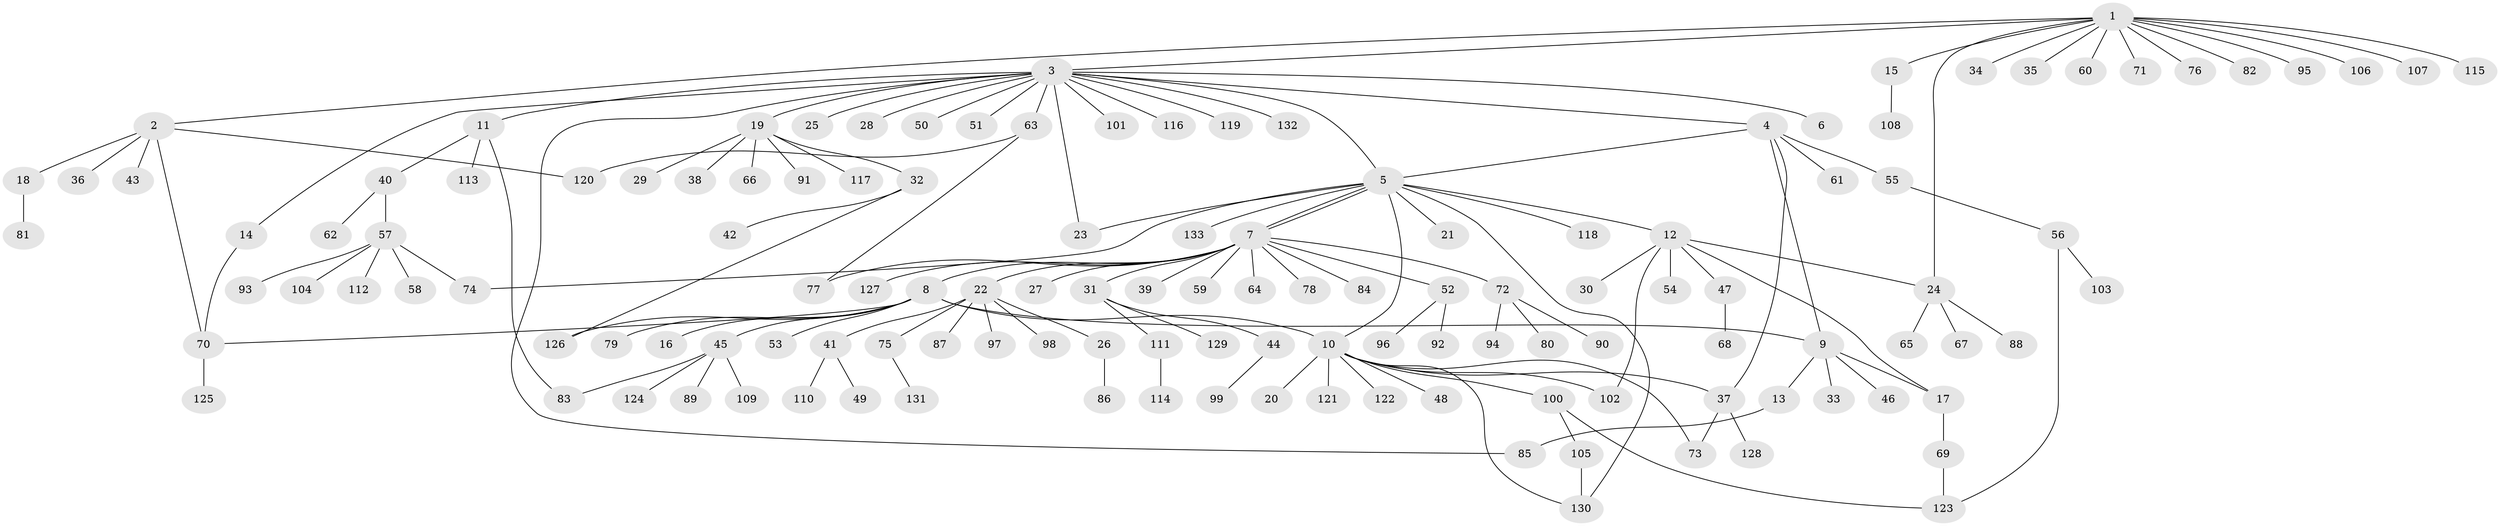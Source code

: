 // Generated by graph-tools (version 1.1) at 2025/35/03/09/25 02:35:35]
// undirected, 133 vertices, 154 edges
graph export_dot {
graph [start="1"]
  node [color=gray90,style=filled];
  1;
  2;
  3;
  4;
  5;
  6;
  7;
  8;
  9;
  10;
  11;
  12;
  13;
  14;
  15;
  16;
  17;
  18;
  19;
  20;
  21;
  22;
  23;
  24;
  25;
  26;
  27;
  28;
  29;
  30;
  31;
  32;
  33;
  34;
  35;
  36;
  37;
  38;
  39;
  40;
  41;
  42;
  43;
  44;
  45;
  46;
  47;
  48;
  49;
  50;
  51;
  52;
  53;
  54;
  55;
  56;
  57;
  58;
  59;
  60;
  61;
  62;
  63;
  64;
  65;
  66;
  67;
  68;
  69;
  70;
  71;
  72;
  73;
  74;
  75;
  76;
  77;
  78;
  79;
  80;
  81;
  82;
  83;
  84;
  85;
  86;
  87;
  88;
  89;
  90;
  91;
  92;
  93;
  94;
  95;
  96;
  97;
  98;
  99;
  100;
  101;
  102;
  103;
  104;
  105;
  106;
  107;
  108;
  109;
  110;
  111;
  112;
  113;
  114;
  115;
  116;
  117;
  118;
  119;
  120;
  121;
  122;
  123;
  124;
  125;
  126;
  127;
  128;
  129;
  130;
  131;
  132;
  133;
  1 -- 2;
  1 -- 3;
  1 -- 15;
  1 -- 24;
  1 -- 34;
  1 -- 35;
  1 -- 60;
  1 -- 71;
  1 -- 76;
  1 -- 82;
  1 -- 95;
  1 -- 106;
  1 -- 107;
  1 -- 115;
  2 -- 18;
  2 -- 36;
  2 -- 43;
  2 -- 70;
  2 -- 120;
  3 -- 4;
  3 -- 5;
  3 -- 6;
  3 -- 11;
  3 -- 14;
  3 -- 19;
  3 -- 23;
  3 -- 25;
  3 -- 28;
  3 -- 50;
  3 -- 51;
  3 -- 63;
  3 -- 85;
  3 -- 101;
  3 -- 116;
  3 -- 119;
  3 -- 132;
  4 -- 5;
  4 -- 9;
  4 -- 37;
  4 -- 55;
  4 -- 61;
  5 -- 7;
  5 -- 7;
  5 -- 10;
  5 -- 12;
  5 -- 21;
  5 -- 23;
  5 -- 74;
  5 -- 118;
  5 -- 130;
  5 -- 133;
  7 -- 8;
  7 -- 22;
  7 -- 27;
  7 -- 31;
  7 -- 39;
  7 -- 52;
  7 -- 59;
  7 -- 64;
  7 -- 72;
  7 -- 77;
  7 -- 78;
  7 -- 84;
  7 -- 127;
  8 -- 9;
  8 -- 10;
  8 -- 16;
  8 -- 45;
  8 -- 53;
  8 -- 70;
  8 -- 79;
  8 -- 126;
  9 -- 13;
  9 -- 17;
  9 -- 33;
  9 -- 46;
  10 -- 20;
  10 -- 37;
  10 -- 48;
  10 -- 73;
  10 -- 100;
  10 -- 102;
  10 -- 121;
  10 -- 122;
  10 -- 130;
  11 -- 40;
  11 -- 83;
  11 -- 113;
  12 -- 17;
  12 -- 24;
  12 -- 30;
  12 -- 47;
  12 -- 54;
  12 -- 102;
  13 -- 85;
  14 -- 70;
  15 -- 108;
  17 -- 69;
  18 -- 81;
  19 -- 29;
  19 -- 32;
  19 -- 38;
  19 -- 66;
  19 -- 91;
  19 -- 117;
  22 -- 26;
  22 -- 41;
  22 -- 75;
  22 -- 87;
  22 -- 97;
  22 -- 98;
  24 -- 65;
  24 -- 67;
  24 -- 88;
  26 -- 86;
  31 -- 44;
  31 -- 111;
  31 -- 129;
  32 -- 42;
  32 -- 126;
  37 -- 73;
  37 -- 128;
  40 -- 57;
  40 -- 62;
  41 -- 49;
  41 -- 110;
  44 -- 99;
  45 -- 83;
  45 -- 89;
  45 -- 109;
  45 -- 124;
  47 -- 68;
  52 -- 92;
  52 -- 96;
  55 -- 56;
  56 -- 103;
  56 -- 123;
  57 -- 58;
  57 -- 74;
  57 -- 93;
  57 -- 104;
  57 -- 112;
  63 -- 77;
  63 -- 120;
  69 -- 123;
  70 -- 125;
  72 -- 80;
  72 -- 90;
  72 -- 94;
  75 -- 131;
  100 -- 105;
  100 -- 123;
  105 -- 130;
  111 -- 114;
}
